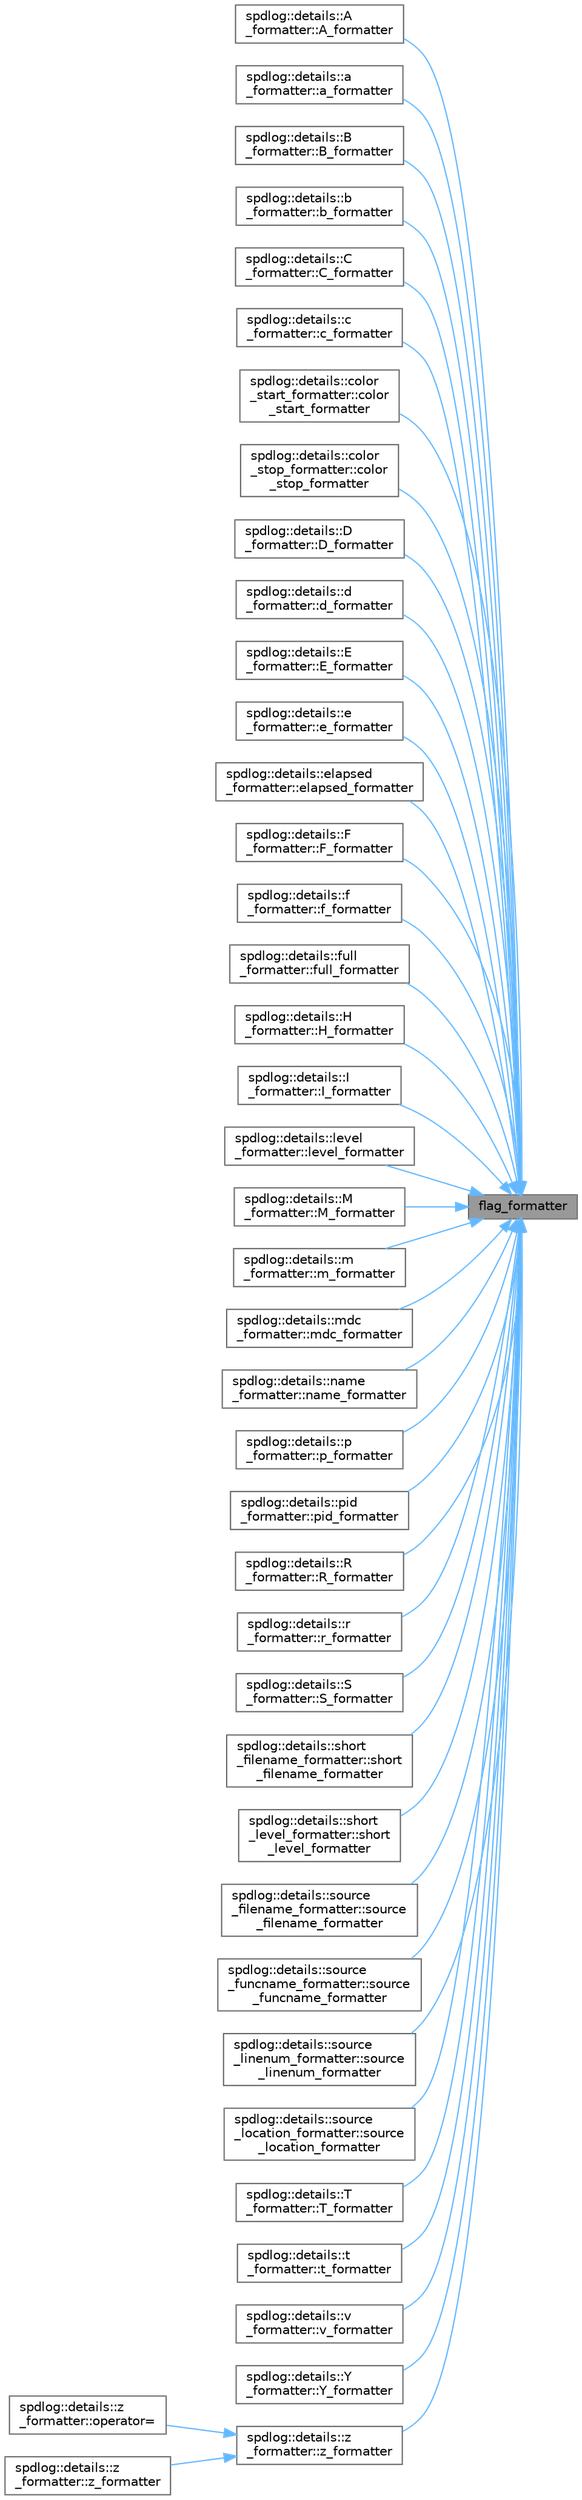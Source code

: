 digraph "flag_formatter"
{
 // LATEX_PDF_SIZE
  bgcolor="transparent";
  edge [fontname=Helvetica,fontsize=10,labelfontname=Helvetica,labelfontsize=10];
  node [fontname=Helvetica,fontsize=10,shape=box,height=0.2,width=0.4];
  rankdir="RL";
  Node1 [id="Node000001",label="flag_formatter",height=0.2,width=0.4,color="gray40", fillcolor="grey60", style="filled", fontcolor="black",tooltip=" "];
  Node1 -> Node2 [id="edge1_Node000001_Node000002",dir="back",color="steelblue1",style="solid",tooltip=" "];
  Node2 [id="Node000002",label="spdlog::details::A\l_formatter::A_formatter",height=0.2,width=0.4,color="grey40", fillcolor="white", style="filled",URL="$classspdlog_1_1details_1_1_a__formatter.html#aa2145161a465d33cadf75791cc9c79c5",tooltip=" "];
  Node1 -> Node3 [id="edge2_Node000001_Node000003",dir="back",color="steelblue1",style="solid",tooltip=" "];
  Node3 [id="Node000003",label="spdlog::details::a\l_formatter::a_formatter",height=0.2,width=0.4,color="grey40", fillcolor="white", style="filled",URL="$classspdlog_1_1details_1_1a__formatter.html#aa1f1c815a92b10855726acfbb3b86aa3",tooltip=" "];
  Node1 -> Node4 [id="edge3_Node000001_Node000004",dir="back",color="steelblue1",style="solid",tooltip=" "];
  Node4 [id="Node000004",label="spdlog::details::B\l_formatter::B_formatter",height=0.2,width=0.4,color="grey40", fillcolor="white", style="filled",URL="$classspdlog_1_1details_1_1_b__formatter.html#a2d38199616cdc0ebd636d2af51bb6d8b",tooltip=" "];
  Node1 -> Node5 [id="edge4_Node000001_Node000005",dir="back",color="steelblue1",style="solid",tooltip=" "];
  Node5 [id="Node000005",label="spdlog::details::b\l_formatter::b_formatter",height=0.2,width=0.4,color="grey40", fillcolor="white", style="filled",URL="$classspdlog_1_1details_1_1b__formatter.html#aff0b74574ad7210fdef8e6ae60a423c6",tooltip=" "];
  Node1 -> Node6 [id="edge5_Node000001_Node000006",dir="back",color="steelblue1",style="solid",tooltip=" "];
  Node6 [id="Node000006",label="spdlog::details::C\l_formatter::C_formatter",height=0.2,width=0.4,color="grey40", fillcolor="white", style="filled",URL="$classspdlog_1_1details_1_1_c__formatter.html#a8d5992042ba2da9e03775bda6af81850",tooltip=" "];
  Node1 -> Node7 [id="edge6_Node000001_Node000007",dir="back",color="steelblue1",style="solid",tooltip=" "];
  Node7 [id="Node000007",label="spdlog::details::c\l_formatter::c_formatter",height=0.2,width=0.4,color="grey40", fillcolor="white", style="filled",URL="$classspdlog_1_1details_1_1c__formatter.html#a3339ca1bbf9e001517423c031addd016",tooltip=" "];
  Node1 -> Node8 [id="edge7_Node000001_Node000008",dir="back",color="steelblue1",style="solid",tooltip=" "];
  Node8 [id="Node000008",label="spdlog::details::color\l_start_formatter::color\l_start_formatter",height=0.2,width=0.4,color="grey40", fillcolor="white", style="filled",URL="$classspdlog_1_1details_1_1color__start__formatter.html#a5aa6f5df1ab3047b868e61b94a2e65b5",tooltip=" "];
  Node1 -> Node9 [id="edge8_Node000001_Node000009",dir="back",color="steelblue1",style="solid",tooltip=" "];
  Node9 [id="Node000009",label="spdlog::details::color\l_stop_formatter::color\l_stop_formatter",height=0.2,width=0.4,color="grey40", fillcolor="white", style="filled",URL="$classspdlog_1_1details_1_1color__stop__formatter.html#a65b5455dcfb7f47e53bc0ac5951126a3",tooltip=" "];
  Node1 -> Node10 [id="edge9_Node000001_Node000010",dir="back",color="steelblue1",style="solid",tooltip=" "];
  Node10 [id="Node000010",label="spdlog::details::D\l_formatter::D_formatter",height=0.2,width=0.4,color="grey40", fillcolor="white", style="filled",URL="$classspdlog_1_1details_1_1_d__formatter.html#a51a53220b9a23576d0a99ea67747fc3a",tooltip=" "];
  Node1 -> Node11 [id="edge10_Node000001_Node000011",dir="back",color="steelblue1",style="solid",tooltip=" "];
  Node11 [id="Node000011",label="spdlog::details::d\l_formatter::d_formatter",height=0.2,width=0.4,color="grey40", fillcolor="white", style="filled",URL="$classspdlog_1_1details_1_1d__formatter.html#a3456150af25887a990e32a21556e997b",tooltip=" "];
  Node1 -> Node12 [id="edge11_Node000001_Node000012",dir="back",color="steelblue1",style="solid",tooltip=" "];
  Node12 [id="Node000012",label="spdlog::details::E\l_formatter::E_formatter",height=0.2,width=0.4,color="grey40", fillcolor="white", style="filled",URL="$classspdlog_1_1details_1_1_e__formatter.html#afa37db5237f64e7472a03a07c380edec",tooltip=" "];
  Node1 -> Node13 [id="edge12_Node000001_Node000013",dir="back",color="steelblue1",style="solid",tooltip=" "];
  Node13 [id="Node000013",label="spdlog::details::e\l_formatter::e_formatter",height=0.2,width=0.4,color="grey40", fillcolor="white", style="filled",URL="$classspdlog_1_1details_1_1e__formatter.html#a8bdfd3c6c2075d9f68619dc59691728e",tooltip=" "];
  Node1 -> Node14 [id="edge13_Node000001_Node000014",dir="back",color="steelblue1",style="solid",tooltip=" "];
  Node14 [id="Node000014",label="spdlog::details::elapsed\l_formatter::elapsed_formatter",height=0.2,width=0.4,color="grey40", fillcolor="white", style="filled",URL="$classspdlog_1_1details_1_1elapsed__formatter.html#a864478d67abe88e52678ccb6d85e2512",tooltip=" "];
  Node1 -> Node15 [id="edge14_Node000001_Node000015",dir="back",color="steelblue1",style="solid",tooltip=" "];
  Node15 [id="Node000015",label="spdlog::details::F\l_formatter::F_formatter",height=0.2,width=0.4,color="grey40", fillcolor="white", style="filled",URL="$classspdlog_1_1details_1_1_f__formatter.html#ad44e82313874d2a949b1efc4f6c90712",tooltip=" "];
  Node1 -> Node16 [id="edge15_Node000001_Node000016",dir="back",color="steelblue1",style="solid",tooltip=" "];
  Node16 [id="Node000016",label="spdlog::details::f\l_formatter::f_formatter",height=0.2,width=0.4,color="grey40", fillcolor="white", style="filled",URL="$classspdlog_1_1details_1_1f__formatter.html#ae4ad33de94116a94c26fe3e8110f0b9e",tooltip=" "];
  Node1 -> Node17 [id="edge16_Node000001_Node000017",dir="back",color="steelblue1",style="solid",tooltip=" "];
  Node17 [id="Node000017",label="spdlog::details::full\l_formatter::full_formatter",height=0.2,width=0.4,color="grey40", fillcolor="white", style="filled",URL="$classspdlog_1_1details_1_1full__formatter.html#af2c40234ade783d99d62b20f3cf1277e",tooltip=" "];
  Node1 -> Node18 [id="edge17_Node000001_Node000018",dir="back",color="steelblue1",style="solid",tooltip=" "];
  Node18 [id="Node000018",label="spdlog::details::H\l_formatter::H_formatter",height=0.2,width=0.4,color="grey40", fillcolor="white", style="filled",URL="$classspdlog_1_1details_1_1_h__formatter.html#a04e6ea13f84b6f07378888d5847d8367",tooltip=" "];
  Node1 -> Node19 [id="edge18_Node000001_Node000019",dir="back",color="steelblue1",style="solid",tooltip=" "];
  Node19 [id="Node000019",label="spdlog::details::I\l_formatter::I_formatter",height=0.2,width=0.4,color="grey40", fillcolor="white", style="filled",URL="$classspdlog_1_1details_1_1_i__formatter.html#a774ad1e3e5b7e8bee98f3d7f36000a24",tooltip=" "];
  Node1 -> Node20 [id="edge19_Node000001_Node000020",dir="back",color="steelblue1",style="solid",tooltip=" "];
  Node20 [id="Node000020",label="spdlog::details::level\l_formatter::level_formatter",height=0.2,width=0.4,color="grey40", fillcolor="white", style="filled",URL="$classspdlog_1_1details_1_1level__formatter.html#a04033e463c5da47e24a47f29a8c5f57c",tooltip=" "];
  Node1 -> Node21 [id="edge20_Node000001_Node000021",dir="back",color="steelblue1",style="solid",tooltip=" "];
  Node21 [id="Node000021",label="spdlog::details::M\l_formatter::M_formatter",height=0.2,width=0.4,color="grey40", fillcolor="white", style="filled",URL="$classspdlog_1_1details_1_1_m__formatter.html#a834d9a68bd67553fd1d8b5d68c5b027a",tooltip=" "];
  Node1 -> Node22 [id="edge21_Node000001_Node000022",dir="back",color="steelblue1",style="solid",tooltip=" "];
  Node22 [id="Node000022",label="spdlog::details::m\l_formatter::m_formatter",height=0.2,width=0.4,color="grey40", fillcolor="white", style="filled",URL="$classspdlog_1_1details_1_1m__formatter.html#aec9023ba5257c87dc0a4d6595f217b1e",tooltip=" "];
  Node1 -> Node23 [id="edge22_Node000001_Node000023",dir="back",color="steelblue1",style="solid",tooltip=" "];
  Node23 [id="Node000023",label="spdlog::details::mdc\l_formatter::mdc_formatter",height=0.2,width=0.4,color="grey40", fillcolor="white", style="filled",URL="$classspdlog_1_1details_1_1mdc__formatter.html#a2ae64964a368daf0e626a190e83d3c2d",tooltip=" "];
  Node1 -> Node24 [id="edge23_Node000001_Node000024",dir="back",color="steelblue1",style="solid",tooltip=" "];
  Node24 [id="Node000024",label="spdlog::details::name\l_formatter::name_formatter",height=0.2,width=0.4,color="grey40", fillcolor="white", style="filled",URL="$classspdlog_1_1details_1_1name__formatter.html#ab8612b81c94c54592c7f32754a1fb5a5",tooltip=" "];
  Node1 -> Node25 [id="edge24_Node000001_Node000025",dir="back",color="steelblue1",style="solid",tooltip=" "];
  Node25 [id="Node000025",label="spdlog::details::p\l_formatter::p_formatter",height=0.2,width=0.4,color="grey40", fillcolor="white", style="filled",URL="$classspdlog_1_1details_1_1p__formatter.html#a8dc762e430a2c88c771515180df1ad3f",tooltip=" "];
  Node1 -> Node26 [id="edge25_Node000001_Node000026",dir="back",color="steelblue1",style="solid",tooltip=" "];
  Node26 [id="Node000026",label="spdlog::details::pid\l_formatter::pid_formatter",height=0.2,width=0.4,color="grey40", fillcolor="white", style="filled",URL="$classspdlog_1_1details_1_1pid__formatter.html#a851ae8e29594a0d0c49ed1ebcfc15ffc",tooltip=" "];
  Node1 -> Node27 [id="edge26_Node000001_Node000027",dir="back",color="steelblue1",style="solid",tooltip=" "];
  Node27 [id="Node000027",label="spdlog::details::R\l_formatter::R_formatter",height=0.2,width=0.4,color="grey40", fillcolor="white", style="filled",URL="$classspdlog_1_1details_1_1_r__formatter.html#ab3520e88eac1842bc34d28e2cc1f8fb4",tooltip=" "];
  Node1 -> Node28 [id="edge27_Node000001_Node000028",dir="back",color="steelblue1",style="solid",tooltip=" "];
  Node28 [id="Node000028",label="spdlog::details::r\l_formatter::r_formatter",height=0.2,width=0.4,color="grey40", fillcolor="white", style="filled",URL="$classspdlog_1_1details_1_1r__formatter.html#a3436b0d54cc92a78b25744d1e2c7c9d3",tooltip=" "];
  Node1 -> Node29 [id="edge28_Node000001_Node000029",dir="back",color="steelblue1",style="solid",tooltip=" "];
  Node29 [id="Node000029",label="spdlog::details::S\l_formatter::S_formatter",height=0.2,width=0.4,color="grey40", fillcolor="white", style="filled",URL="$classspdlog_1_1details_1_1_s__formatter.html#afa5533d9b9d9238bb793cde269ba0327",tooltip=" "];
  Node1 -> Node30 [id="edge29_Node000001_Node000030",dir="back",color="steelblue1",style="solid",tooltip=" "];
  Node30 [id="Node000030",label="spdlog::details::short\l_filename_formatter::short\l_filename_formatter",height=0.2,width=0.4,color="grey40", fillcolor="white", style="filled",URL="$classspdlog_1_1details_1_1short__filename__formatter.html#a434540f2ef33414bc635f97b071b4a39",tooltip=" "];
  Node1 -> Node31 [id="edge30_Node000001_Node000031",dir="back",color="steelblue1",style="solid",tooltip=" "];
  Node31 [id="Node000031",label="spdlog::details::short\l_level_formatter::short\l_level_formatter",height=0.2,width=0.4,color="grey40", fillcolor="white", style="filled",URL="$classspdlog_1_1details_1_1short__level__formatter.html#a5411a5349964d4d7d27ae8377f2f47fd",tooltip=" "];
  Node1 -> Node32 [id="edge31_Node000001_Node000032",dir="back",color="steelblue1",style="solid",tooltip=" "];
  Node32 [id="Node000032",label="spdlog::details::source\l_filename_formatter::source\l_filename_formatter",height=0.2,width=0.4,color="grey40", fillcolor="white", style="filled",URL="$classspdlog_1_1details_1_1source__filename__formatter.html#aef00eca584ed0287b17b16327a3919c3",tooltip=" "];
  Node1 -> Node33 [id="edge32_Node000001_Node000033",dir="back",color="steelblue1",style="solid",tooltip=" "];
  Node33 [id="Node000033",label="spdlog::details::source\l_funcname_formatter::source\l_funcname_formatter",height=0.2,width=0.4,color="grey40", fillcolor="white", style="filled",URL="$classspdlog_1_1details_1_1source__funcname__formatter.html#a89c1c936f81710dfbcc4bf23fcbc50ff",tooltip=" "];
  Node1 -> Node34 [id="edge33_Node000001_Node000034",dir="back",color="steelblue1",style="solid",tooltip=" "];
  Node34 [id="Node000034",label="spdlog::details::source\l_linenum_formatter::source\l_linenum_formatter",height=0.2,width=0.4,color="grey40", fillcolor="white", style="filled",URL="$classspdlog_1_1details_1_1source__linenum__formatter.html#aad2703946510336affb5eb20af1567e9",tooltip=" "];
  Node1 -> Node35 [id="edge34_Node000001_Node000035",dir="back",color="steelblue1",style="solid",tooltip=" "];
  Node35 [id="Node000035",label="spdlog::details::source\l_location_formatter::source\l_location_formatter",height=0.2,width=0.4,color="grey40", fillcolor="white", style="filled",URL="$classspdlog_1_1details_1_1source__location__formatter.html#a86a29244fd505ed58e1b236a812e47a6",tooltip=" "];
  Node1 -> Node36 [id="edge35_Node000001_Node000036",dir="back",color="steelblue1",style="solid",tooltip=" "];
  Node36 [id="Node000036",label="spdlog::details::T\l_formatter::T_formatter",height=0.2,width=0.4,color="grey40", fillcolor="white", style="filled",URL="$classspdlog_1_1details_1_1_t__formatter.html#a4728573e78f309ee870211c29385c58a",tooltip=" "];
  Node1 -> Node37 [id="edge36_Node000001_Node000037",dir="back",color="steelblue1",style="solid",tooltip=" "];
  Node37 [id="Node000037",label="spdlog::details::t\l_formatter::t_formatter",height=0.2,width=0.4,color="grey40", fillcolor="white", style="filled",URL="$classspdlog_1_1details_1_1t__formatter.html#a6a8db9ca7e96d88281a7eeda37a21ee1",tooltip=" "];
  Node1 -> Node38 [id="edge37_Node000001_Node000038",dir="back",color="steelblue1",style="solid",tooltip=" "];
  Node38 [id="Node000038",label="spdlog::details::v\l_formatter::v_formatter",height=0.2,width=0.4,color="grey40", fillcolor="white", style="filled",URL="$classspdlog_1_1details_1_1v__formatter.html#a96fc730468dd7a4b10b3ab3f1b052588",tooltip=" "];
  Node1 -> Node39 [id="edge38_Node000001_Node000039",dir="back",color="steelblue1",style="solid",tooltip=" "];
  Node39 [id="Node000039",label="spdlog::details::Y\l_formatter::Y_formatter",height=0.2,width=0.4,color="grey40", fillcolor="white", style="filled",URL="$classspdlog_1_1details_1_1_y__formatter.html#a5a32ccf373b23a6d6850fceb47083798",tooltip=" "];
  Node1 -> Node40 [id="edge39_Node000001_Node000040",dir="back",color="steelblue1",style="solid",tooltip=" "];
  Node40 [id="Node000040",label="spdlog::details::z\l_formatter::z_formatter",height=0.2,width=0.4,color="grey40", fillcolor="white", style="filled",URL="$classspdlog_1_1details_1_1z__formatter.html#a000dfbb7353990612d9455154e173027",tooltip=" "];
  Node40 -> Node41 [id="edge40_Node000040_Node000041",dir="back",color="steelblue1",style="solid",tooltip=" "];
  Node41 [id="Node000041",label="spdlog::details::z\l_formatter::operator=",height=0.2,width=0.4,color="grey40", fillcolor="white", style="filled",URL="$classspdlog_1_1details_1_1z__formatter.html#a19fe1a4ba9a47e71878ceb335721dc9a",tooltip=" "];
  Node40 -> Node42 [id="edge41_Node000040_Node000042",dir="back",color="steelblue1",style="solid",tooltip=" "];
  Node42 [id="Node000042",label="spdlog::details::z\l_formatter::z_formatter",height=0.2,width=0.4,color="grey40", fillcolor="white", style="filled",URL="$classspdlog_1_1details_1_1z__formatter.html#a452d4d97b41072bc605a31368237e44b",tooltip=" "];
}
